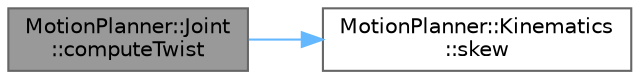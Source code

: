 digraph "MotionPlanner::Joint::computeTwist"
{
 // LATEX_PDF_SIZE
  bgcolor="transparent";
  edge [fontname=Helvetica,fontsize=10,labelfontname=Helvetica,labelfontsize=10];
  node [fontname=Helvetica,fontsize=10,shape=box,height=0.2,width=0.4];
  rankdir="LR";
  Node1 [label="MotionPlanner::Joint\l::computeTwist",height=0.2,width=0.4,color="gray40", fillcolor="grey60", style="filled", fontcolor="black",tooltip=" "];
  Node1 -> Node2 [color="steelblue1",style="solid"];
  Node2 [label="MotionPlanner::Kinematics\l::skew",height=0.2,width=0.4,color="grey40", fillcolor="white", style="filled",URL="$namespace_motion_planner_1_1_kinematics.html#a35be98501567026badfaa3995595171f",tooltip=" "];
}
